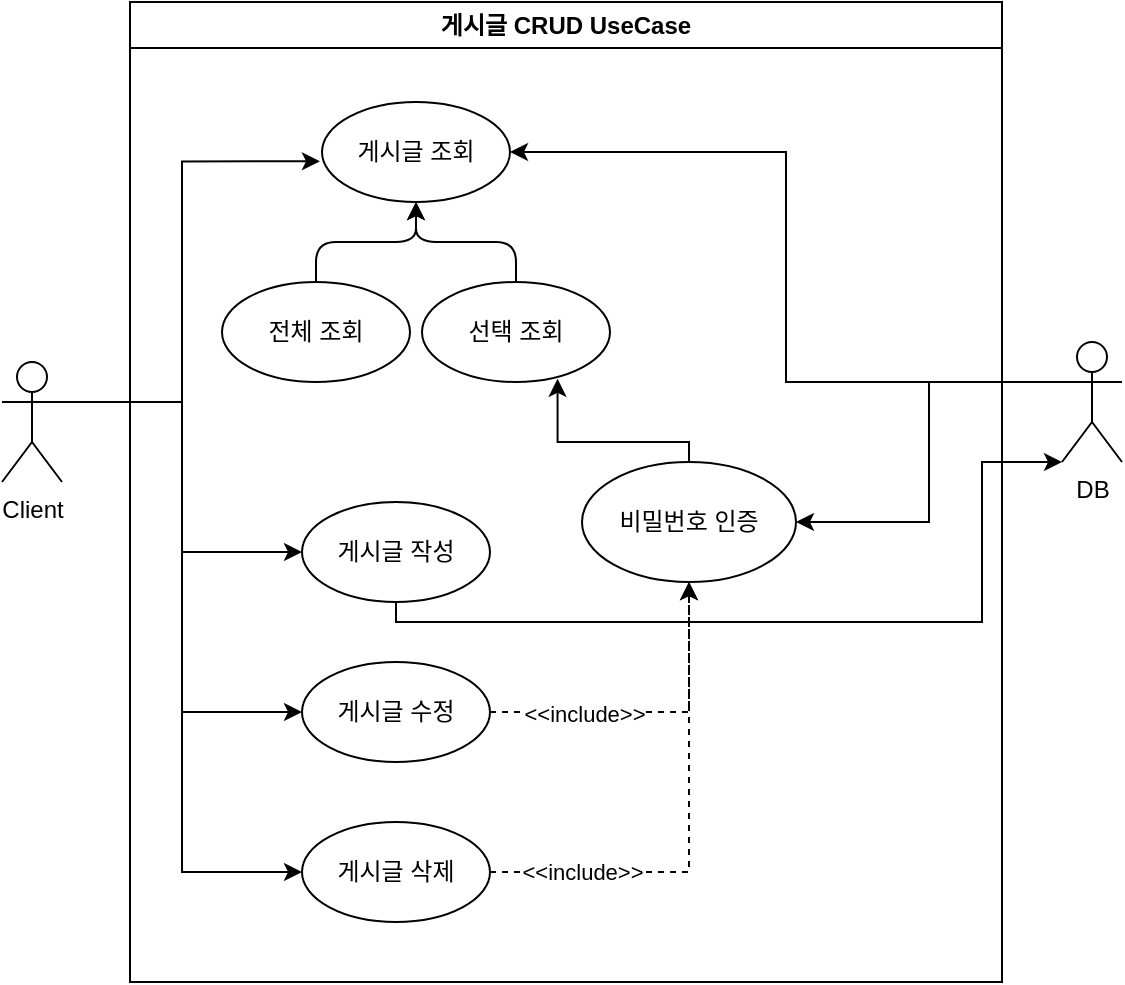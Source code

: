 <mxfile version="24.5.2" type="github">
  <diagram name="페이지-1" id="Ra23IlQ3Voi3OEsl_4Wk">
    <mxGraphModel dx="1085" dy="665" grid="1" gridSize="10" guides="1" tooltips="1" connect="1" arrows="1" fold="1" page="1" pageScale="1" pageWidth="827" pageHeight="1169" math="0" shadow="0">
      <root>
        <mxCell id="0" />
        <mxCell id="1" parent="0" />
        <mxCell id="-A4ZPEPeYxS54Avfi7ZD-2" value="게시글 CRUD UseCase" style="swimlane;whiteSpace=wrap;html=1;" vertex="1" parent="1">
          <mxGeometry x="134" y="100" width="436" height="490" as="geometry" />
        </mxCell>
        <mxCell id="-A4ZPEPeYxS54Avfi7ZD-61" value="게시글 조회" style="ellipse;whiteSpace=wrap;html=1;" vertex="1" parent="-A4ZPEPeYxS54Avfi7ZD-2">
          <mxGeometry x="96" y="50" width="94" height="50" as="geometry" />
        </mxCell>
        <mxCell id="-A4ZPEPeYxS54Avfi7ZD-62" value="전체 조회" style="ellipse;whiteSpace=wrap;html=1;" vertex="1" parent="-A4ZPEPeYxS54Avfi7ZD-2">
          <mxGeometry x="46" y="140" width="94" height="50" as="geometry" />
        </mxCell>
        <mxCell id="-A4ZPEPeYxS54Avfi7ZD-63" value="선택 조회" style="ellipse;whiteSpace=wrap;html=1;" vertex="1" parent="-A4ZPEPeYxS54Avfi7ZD-2">
          <mxGeometry x="146" y="140" width="94" height="50" as="geometry" />
        </mxCell>
        <mxCell id="-A4ZPEPeYxS54Avfi7ZD-64" value="" style="edgeStyle=elbowEdgeStyle;elbow=vertical;html=1;rounded=1;curved=0;sourcePerimeterSpacing=0;targetPerimeterSpacing=0;startSize=6;endSize=6;exitX=0.5;exitY=0;exitDx=0;exitDy=0;entryX=0.5;entryY=1;entryDx=0;entryDy=0;" edge="1" parent="-A4ZPEPeYxS54Avfi7ZD-2" source="-A4ZPEPeYxS54Avfi7ZD-62" target="-A4ZPEPeYxS54Avfi7ZD-61">
          <mxGeometry relative="1" as="geometry">
            <mxPoint x="143" y="170" as="sourcePoint" />
            <mxPoint x="66" y="190" as="targetPoint" />
          </mxGeometry>
        </mxCell>
        <mxCell id="-A4ZPEPeYxS54Avfi7ZD-65" value="" style="edgeStyle=elbowEdgeStyle;elbow=vertical;html=1;rounded=1;curved=0;sourcePerimeterSpacing=0;targetPerimeterSpacing=0;startSize=6;endSize=6;entryX=0.5;entryY=1;entryDx=0;entryDy=0;exitX=0.5;exitY=0;exitDx=0;exitDy=0;" edge="1" parent="-A4ZPEPeYxS54Avfi7ZD-2" source="-A4ZPEPeYxS54Avfi7ZD-63" target="-A4ZPEPeYxS54Avfi7ZD-61">
          <mxGeometry relative="1" as="geometry">
            <mxPoint x="166" y="220" as="sourcePoint" />
            <mxPoint x="213" y="220" as="targetPoint" />
          </mxGeometry>
        </mxCell>
        <mxCell id="-A4ZPEPeYxS54Avfi7ZD-69" value="게시글 작성" style="ellipse;whiteSpace=wrap;html=1;" vertex="1" parent="-A4ZPEPeYxS54Avfi7ZD-2">
          <mxGeometry x="86" y="250" width="94" height="50" as="geometry" />
        </mxCell>
        <mxCell id="-A4ZPEPeYxS54Avfi7ZD-97" style="edgeStyle=orthogonalEdgeStyle;rounded=0;orthogonalLoop=1;jettySize=auto;html=1;entryX=0.5;entryY=1;entryDx=0;entryDy=0;dashed=1;" edge="1" parent="-A4ZPEPeYxS54Avfi7ZD-2" source="-A4ZPEPeYxS54Avfi7ZD-80" target="-A4ZPEPeYxS54Avfi7ZD-89">
          <mxGeometry relative="1" as="geometry" />
        </mxCell>
        <mxCell id="-A4ZPEPeYxS54Avfi7ZD-104" value="&amp;lt;&amp;lt;include&amp;gt;&amp;gt;" style="edgeLabel;html=1;align=center;verticalAlign=middle;resizable=0;points=[];" vertex="1" connectable="0" parent="-A4ZPEPeYxS54Avfi7ZD-97">
          <mxGeometry x="-0.629" relative="1" as="geometry">
            <mxPoint as="offset" />
          </mxGeometry>
        </mxCell>
        <mxCell id="-A4ZPEPeYxS54Avfi7ZD-80" value="게시글 삭제" style="ellipse;whiteSpace=wrap;html=1;" vertex="1" parent="-A4ZPEPeYxS54Avfi7ZD-2">
          <mxGeometry x="86" y="410" width="94" height="50" as="geometry" />
        </mxCell>
        <mxCell id="-A4ZPEPeYxS54Avfi7ZD-96" style="edgeStyle=orthogonalEdgeStyle;rounded=0;orthogonalLoop=1;jettySize=auto;html=1;dashed=1;" edge="1" parent="-A4ZPEPeYxS54Avfi7ZD-2" source="-A4ZPEPeYxS54Avfi7ZD-79" target="-A4ZPEPeYxS54Avfi7ZD-89">
          <mxGeometry relative="1" as="geometry" />
        </mxCell>
        <mxCell id="-A4ZPEPeYxS54Avfi7ZD-102" value="&amp;lt;&amp;lt;include&amp;gt;&amp;gt;" style="edgeLabel;html=1;align=center;verticalAlign=middle;resizable=0;points=[];" vertex="1" connectable="0" parent="-A4ZPEPeYxS54Avfi7ZD-96">
          <mxGeometry x="-0.431" y="-1" relative="1" as="geometry">
            <mxPoint as="offset" />
          </mxGeometry>
        </mxCell>
        <mxCell id="-A4ZPEPeYxS54Avfi7ZD-79" value="게시글 수정" style="ellipse;whiteSpace=wrap;html=1;" vertex="1" parent="-A4ZPEPeYxS54Avfi7ZD-2">
          <mxGeometry x="86" y="330" width="94" height="50" as="geometry" />
        </mxCell>
        <mxCell id="-A4ZPEPeYxS54Avfi7ZD-89" value="비밀번호 인증" style="ellipse;whiteSpace=wrap;html=1;" vertex="1" parent="-A4ZPEPeYxS54Avfi7ZD-2">
          <mxGeometry x="226" y="230" width="107" height="60" as="geometry" />
        </mxCell>
        <mxCell id="-A4ZPEPeYxS54Avfi7ZD-95" style="edgeStyle=orthogonalEdgeStyle;rounded=0;orthogonalLoop=1;jettySize=auto;html=1;entryX=0.721;entryY=0.968;entryDx=0;entryDy=0;entryPerimeter=0;" edge="1" parent="-A4ZPEPeYxS54Avfi7ZD-2" source="-A4ZPEPeYxS54Avfi7ZD-89" target="-A4ZPEPeYxS54Avfi7ZD-63">
          <mxGeometry relative="1" as="geometry">
            <Array as="points">
              <mxPoint x="280" y="220" />
              <mxPoint x="214" y="220" />
            </Array>
          </mxGeometry>
        </mxCell>
        <mxCell id="-A4ZPEPeYxS54Avfi7ZD-53" value="액터" parent="0" />
        <mxCell id="-A4ZPEPeYxS54Avfi7ZD-68" style="edgeStyle=orthogonalEdgeStyle;rounded=0;orthogonalLoop=1;jettySize=auto;html=1;exitX=1;exitY=0.333;exitDx=0;exitDy=0;exitPerimeter=0;" edge="1" parent="-A4ZPEPeYxS54Avfi7ZD-53" source="-A4ZPEPeYxS54Avfi7ZD-54" target="-A4ZPEPeYxS54Avfi7ZD-69">
          <mxGeometry relative="1" as="geometry">
            <mxPoint x="230" y="340" as="targetPoint" />
            <Array as="points">
              <mxPoint x="160" y="300" />
              <mxPoint x="160" y="375" />
            </Array>
          </mxGeometry>
        </mxCell>
        <mxCell id="-A4ZPEPeYxS54Avfi7ZD-54" value="Client" style="shape=umlActor;verticalLabelPosition=bottom;verticalAlign=top;html=1;outlineConnect=0;" vertex="1" parent="-A4ZPEPeYxS54Avfi7ZD-53">
          <mxGeometry x="70" y="280" width="30" height="60" as="geometry" />
        </mxCell>
        <mxCell id="-A4ZPEPeYxS54Avfi7ZD-60" value="제목 없는 레이어" parent="0" />
        <mxCell id="-A4ZPEPeYxS54Avfi7ZD-67" style="edgeStyle=orthogonalEdgeStyle;rounded=0;orthogonalLoop=1;jettySize=auto;html=1;exitX=1;exitY=0.333;exitDx=0;exitDy=0;exitPerimeter=0;entryX=-0.011;entryY=0.593;entryDx=0;entryDy=0;entryPerimeter=0;" edge="1" parent="-A4ZPEPeYxS54Avfi7ZD-60" source="-A4ZPEPeYxS54Avfi7ZD-54" target="-A4ZPEPeYxS54Avfi7ZD-61">
          <mxGeometry relative="1" as="geometry">
            <Array as="points">
              <mxPoint x="160" y="300" />
              <mxPoint x="160" y="180" />
            </Array>
          </mxGeometry>
        </mxCell>
        <mxCell id="-A4ZPEPeYxS54Avfi7ZD-98" style="edgeStyle=orthogonalEdgeStyle;rounded=0;orthogonalLoop=1;jettySize=auto;html=1;exitX=0;exitY=0.333;exitDx=0;exitDy=0;exitPerimeter=0;entryX=1;entryY=0.5;entryDx=0;entryDy=0;" edge="1" parent="-A4ZPEPeYxS54Avfi7ZD-60" source="-A4ZPEPeYxS54Avfi7ZD-76" target="-A4ZPEPeYxS54Avfi7ZD-89">
          <mxGeometry relative="1" as="geometry" />
        </mxCell>
        <mxCell id="-A4ZPEPeYxS54Avfi7ZD-99" style="edgeStyle=orthogonalEdgeStyle;rounded=0;orthogonalLoop=1;jettySize=auto;html=1;exitX=0;exitY=0.333;exitDx=0;exitDy=0;exitPerimeter=0;entryX=1;entryY=0.5;entryDx=0;entryDy=0;" edge="1" parent="-A4ZPEPeYxS54Avfi7ZD-60" source="-A4ZPEPeYxS54Avfi7ZD-76" target="-A4ZPEPeYxS54Avfi7ZD-61">
          <mxGeometry relative="1" as="geometry" />
        </mxCell>
        <mxCell id="-A4ZPEPeYxS54Avfi7ZD-76" value="DB" style="shape=umlActor;verticalLabelPosition=bottom;verticalAlign=top;html=1;outlineConnect=0;" vertex="1" parent="-A4ZPEPeYxS54Avfi7ZD-60">
          <mxGeometry x="600" y="270" width="30" height="60" as="geometry" />
        </mxCell>
        <mxCell id="-A4ZPEPeYxS54Avfi7ZD-90" style="edgeStyle=orthogonalEdgeStyle;rounded=0;orthogonalLoop=1;jettySize=auto;html=1;exitX=1;exitY=0.333;exitDx=0;exitDy=0;exitPerimeter=0;entryX=0;entryY=0.5;entryDx=0;entryDy=0;" edge="1" parent="-A4ZPEPeYxS54Avfi7ZD-60" source="-A4ZPEPeYxS54Avfi7ZD-54" target="-A4ZPEPeYxS54Avfi7ZD-79">
          <mxGeometry relative="1" as="geometry" />
        </mxCell>
        <mxCell id="-A4ZPEPeYxS54Avfi7ZD-92" style="edgeStyle=orthogonalEdgeStyle;rounded=0;orthogonalLoop=1;jettySize=auto;html=1;exitX=1;exitY=0.333;exitDx=0;exitDy=0;exitPerimeter=0;entryX=0;entryY=0.5;entryDx=0;entryDy=0;" edge="1" parent="-A4ZPEPeYxS54Avfi7ZD-60" source="-A4ZPEPeYxS54Avfi7ZD-54" target="-A4ZPEPeYxS54Avfi7ZD-80">
          <mxGeometry relative="1" as="geometry" />
        </mxCell>
        <mxCell id="-A4ZPEPeYxS54Avfi7ZD-100" style="edgeStyle=orthogonalEdgeStyle;rounded=0;orthogonalLoop=1;jettySize=auto;html=1;entryX=0;entryY=1;entryDx=0;entryDy=0;entryPerimeter=0;" edge="1" parent="-A4ZPEPeYxS54Avfi7ZD-60" source="-A4ZPEPeYxS54Avfi7ZD-69" target="-A4ZPEPeYxS54Avfi7ZD-76">
          <mxGeometry relative="1" as="geometry">
            <mxPoint x="615" y="370" as="targetPoint" />
            <Array as="points">
              <mxPoint x="267" y="410" />
              <mxPoint x="560" y="410" />
              <mxPoint x="560" y="330" />
            </Array>
          </mxGeometry>
        </mxCell>
      </root>
    </mxGraphModel>
  </diagram>
</mxfile>
